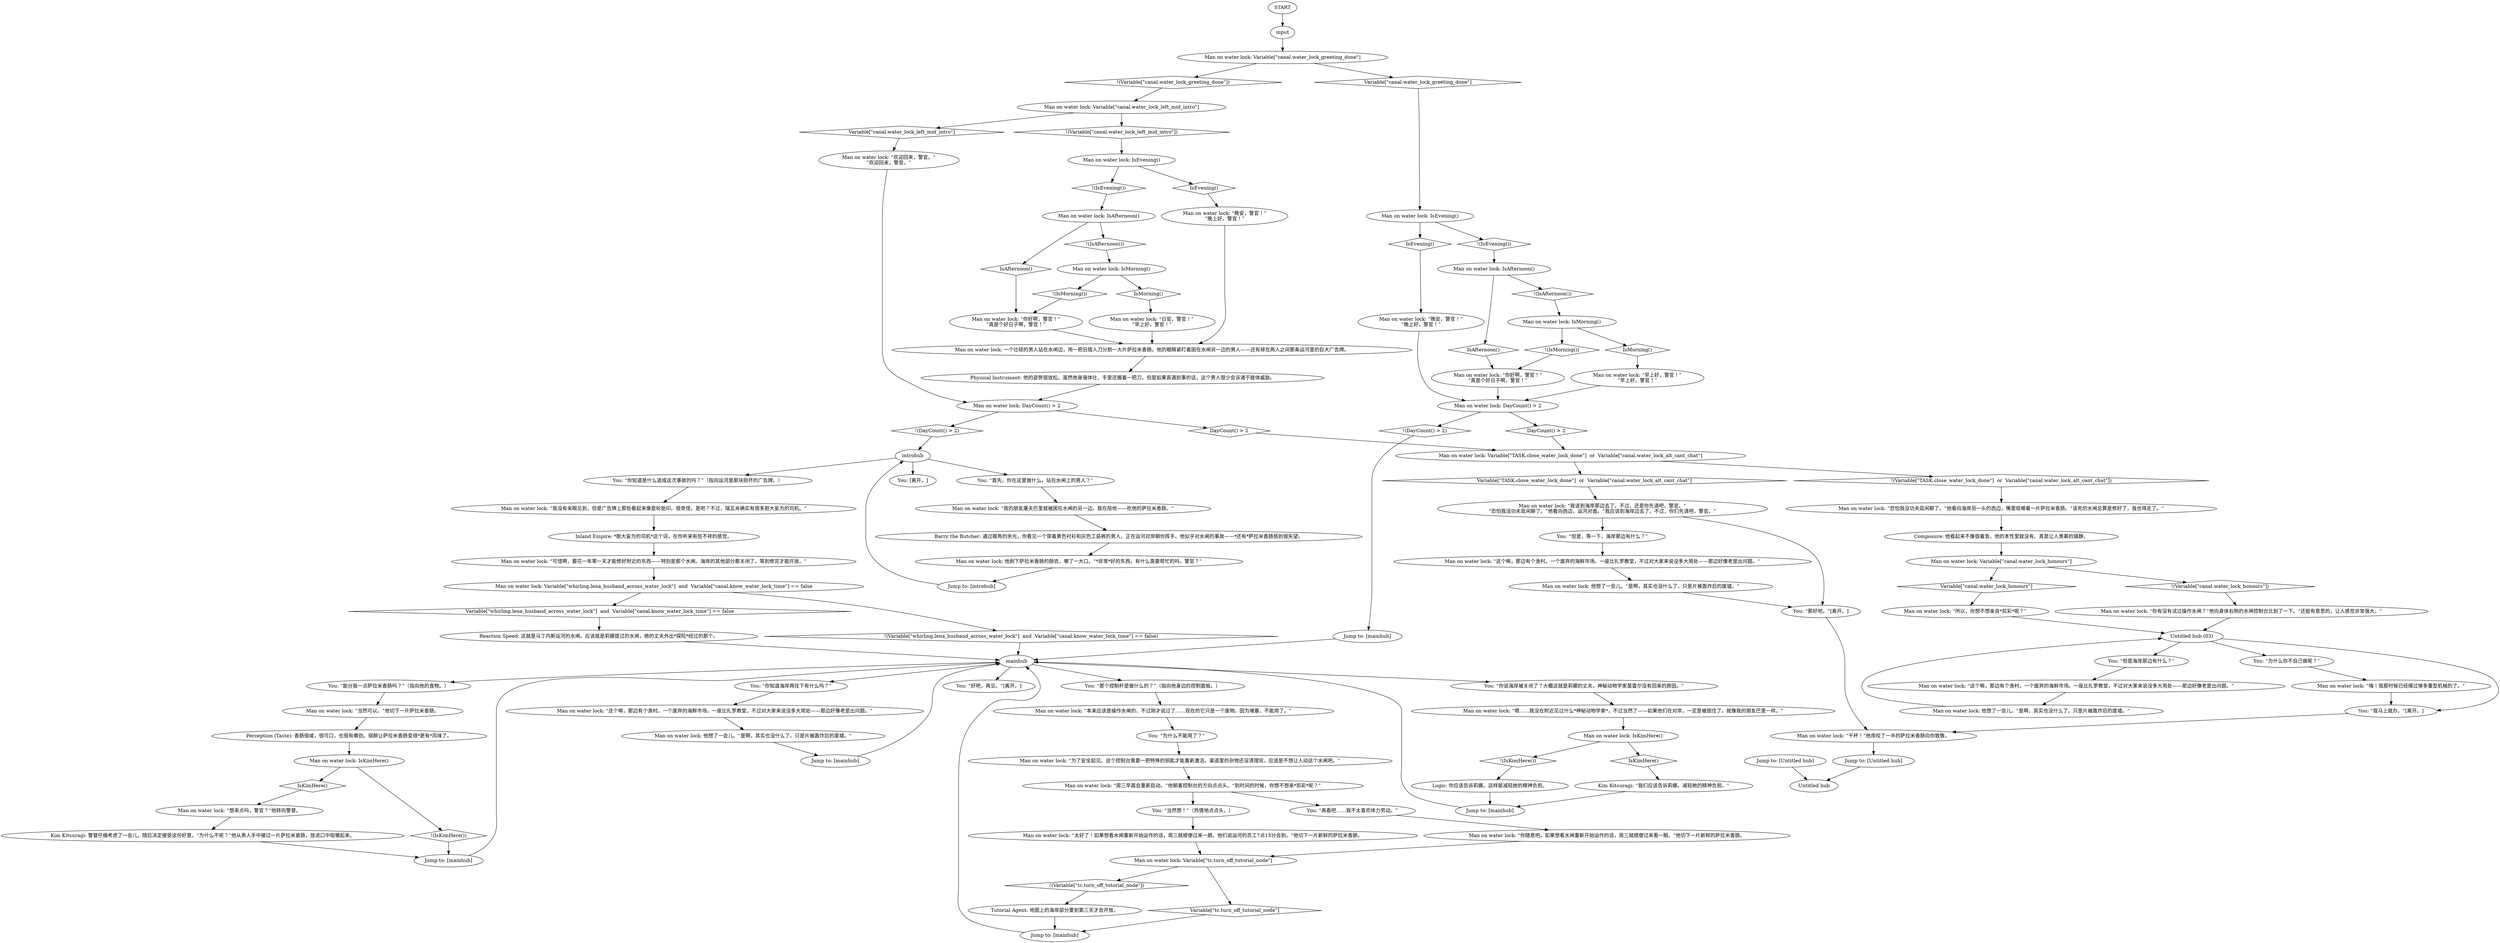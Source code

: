 # CANAL / MAN ON WATER LOCK
# A man is eating salami on the water lock.
# ==================================================
digraph G {
	  0 [label="START"];
	  1 [label="input"];
	  2 [label="Untitled hub (03)"];
	  3 [label="Jump to: [introhub]"];
	  4 [label="Logic: 你应该告诉莉娜。这样能减轻她的精神负担。"];
	  5 [label="You: “你知道是什么造成这次事故的吗？”（指向运河里那块损坏的广告牌。）"];
	  6 [label="You: “好吧，再见。”[离开。]"];
	  7 [label="Man on water lock: Variable[\"TASK.close_water_lock_done\"]  or  Variable[\"canal.water_lock_alt_cant_chat\"]"];
	  8 [label="Variable[\"TASK.close_water_lock_done\"]  or  Variable[\"canal.water_lock_alt_cant_chat\"]", shape=diamond];
	  9 [label="!(Variable[\"TASK.close_water_lock_done\"]  or  Variable[\"canal.water_lock_alt_cant_chat\"])", shape=diamond];
	  10 [label="Jump to: [Untitled hub]"];
	  11 [label="Man on water lock: “早上好，警官！”\n“早上好，警官！”"];
	  12 [label="You: “但是海岸那边有什么？”"];
	  13 [label="Man on water lock: “欢迎回来，警官。”\n“欢迎回来，警官。”"];
	  14 [label="You: “为什么你不自己做呢？”"];
	  15 [label="Man on water lock: Variable[\"canal.water_lock_honours\"]"];
	  16 [label="Variable[\"canal.water_lock_honours\"]", shape=diamond];
	  17 [label="!(Variable[\"canal.water_lock_honours\"])", shape=diamond];
	  18 [label="Man on water lock: “当然可以。”他切下一片萨拉米香肠。"];
	  19 [label="Man on water lock: “你随意吧。如果想看水闸重新开始运作的话，周三就顺便过来看一眼。”他切下一片新鲜的萨拉米香肠。"];
	  20 [label="You: “但是，等一下，海岸那边有什么？”"];
	  21 [label="Jump to: [mainhub]"];
	  22 [label="Man on water lock: “我没有亲眼见到，但是广告牌上那些看起来像是轮胎印。很奇怪，是吧？不过，瑞瓦肖确实有很多胆大妄为的司机。”"];
	  23 [label="You: “你知道海岸再往下有什么吗？”"];
	  24 [label="You: [离开。]"];
	  25 [label="Man on water lock: IsKimHere()"];
	  26 [label="IsKimHere()", shape=diamond];
	  27 [label="!(IsKimHere())", shape=diamond];
	  28 [label="Jump to: [mainhub]"];
	  29 [label="Man on water lock: “我的朋友屠夫巴里就被困在水闸的另一边。我在陪他——吃他的萨拉米香肠。”"];
	  30 [label="You: “你说海岸被关闭了？大概这就是莉娜的丈夫，神秘动物学家莫雷尔没有回来的原因。”"];
	  31 [label="You: “能分我一点萨拉米香肠吗？”（指向他的食物。）"];
	  32 [label="Man on water lock: 他剥下萨拉米香肠的肠衣，嚼了一大口。“*非常*好的东西。有什么需要帮忙的吗，警官？”"];
	  33 [label="Man on water lock: “想来点吗，警官？”他转向警督。"];
	  34 [label="Man on water lock: “你好啊，警官！”\n“真是个好日子啊，警官！”"];
	  35 [label="Jump to: [mainhub]"];
	  36 [label="You: “那个控制杆是做什么的？”（指向他身边的控制面板。）"];
	  37 [label="Man on water lock: “这个嘛，那边有个渔村。一个废弃的海鲜市场。一座比扎罗教堂，不过对大家来说没多大用处——那边好像老是出问题。”"];
	  38 [label="Man on water lock: Variable[\"canal.water_lock_left_mid_intro\"]"];
	  39 [label="Variable[\"canal.water_lock_left_mid_intro\"]", shape=diamond];
	  40 [label="!(Variable[\"canal.water_lock_left_mid_intro\"])", shape=diamond];
	  41 [label="Man on water lock: “恐怕我没功夫逛闲聊了。”他看向海岸另一头的西边，嘴里咀嚼着一片萨拉米香肠。“该死的水闸总算是修好了，我也得走了。”"];
	  42 [label="You: “首先，你在这里做什么，站在水闸上的男人？”"];
	  43 [label="Man on water lock: “太好了！如果想看水闸重新开始运作的话，周三就顺便过来一趟。他们说运河的员工7点15分会到。”他切下一片新鲜的萨拉米香肠。"];
	  44 [label="Man on water lock: “嗨！我那时候已经摸过够多重型机械的了。”"];
	  45 [label="Man on water lock: “干杯！”他用咬了一半的萨拉米香肠向你致敬。"];
	  46 [label="Man on water lock: 他想了一会儿。“是啊，其实也没什么了。只是片被轰炸后的废墟。”"];
	  48 [label="Jump to: [Untitled hub]"];
	  49 [label="Man on water lock: “所以，你想不想亲自*剪彩*呢？”"];
	  50 [label="You: “那好吧。”[离开。]"];
	  51 [label="Man on water lock: “嗯……我没在附近见过什么*神秘动物学家*，不过当然了——如果他们在对岸，一定是被困住了。就像我的朋友巴里一样。”"];
	  52 [label="Man on water lock: Variable[\"canal.water_lock_greeting_done\"]"];
	  53 [label="Variable[\"canal.water_lock_greeting_done\"]", shape=diamond];
	  54 [label="!(Variable[\"canal.water_lock_greeting_done\"])", shape=diamond];
	  55 [label="Kim Kitsuragi: 警督仔细考虑了一会儿，随后决定接受这份好意。“为什么不呢？”他从男人手中接过一片萨拉米香肠，放进口中咀嚼起来。"];
	  56 [label="Man on water lock: IsAfternoon()"];
	  57 [label="IsAfternoon()", shape=diamond];
	  58 [label="!(IsAfternoon())", shape=diamond];
	  59 [label="Man on water lock: IsEvening()"];
	  60 [label="IsEvening()", shape=diamond];
	  61 [label="!(IsEvening())", shape=diamond];
	  62 [label="You: “再看吧……我不太喜欢体力劳动。”"];
	  63 [label="Jump to: [mainhub]"];
	  64 [label="Man on water lock: “你好啊，警官！”\n“真是个好日子啊，警官！”"];
	  65 [label="Man on water lock: “日安，警官！”\n“早上好，警官！”"];
	  66 [label="Man on water lock: “周三早晨会重新启动。”他朝着控制台的方向点点头。“到时间的时候，你想不想来*剪彩*呢？”"];
	  67 [label="Man on water lock: “为了安全起见。这个控制台需要一把特殊的钥匙才能重新激活。渠道里的杂物还没清理完，应该是不想让人动这个水闸吧。”"];
	  68 [label="Man on water lock: DayCount() > 2"];
	  69 [label="DayCount() > 2", shape=diamond];
	  70 [label="!(DayCount() > 2)", shape=diamond];
	  71 [label="Reaction Speed: 这就是马丁内斯运河的水闸。应该就是莉娜提过的水闸，她的丈夫外出*探险*经过的那个。"];
	  72 [label="introhub"];
	  73 [label="Physical Instrument: 他的姿势很放松。虽然他身强体壮，手里还握着一把刀，但是如果真遇到事的话，这个男人很少会诉诸于肢体威胁。"];
	  74 [label="Man on water lock: DayCount() > 2"];
	  75 [label="DayCount() > 2", shape=diamond];
	  76 [label="!(DayCount() > 2)", shape=diamond];
	  77 [label="Man on water lock: “我该到海岸那边去了。不过，还是你先请吧，警官。”\n“恐怕我没功夫逛闲聊了。”他看向西边，运河对面。“我应该到海岸边去了。不过，你们先请吧，警官。”"];
	  78 [label="Man on water lock: “可惜啊，要花一年零一天才能修好附近的东西——特别是那个水闸。海岸的其他部分都关闭了，等到修完才能开放。”"];
	  79 [label="Man on water lock: 他想了一会儿。“是啊，其实也没什么了。只是片被轰炸后的废墟。”"];
	  80 [label="Perception (Taste): 香肠很咸，很可口，也很有嚼劲。宿醉让萨拉米香肠变得*更有*风味了。"];
	  81 [label="Man on water lock: IsMorning()"];
	  82 [label="IsMorning()", shape=diamond];
	  83 [label="!(IsMorning())", shape=diamond];
	  84 [label="Man on water lock: “本来应该是操作水闸的，不过刚才说过了……现在的它只是一个废物。因为堵塞，不能用了。”"];
	  85 [label="Man on water lock: “你有没有试过操作水闸？”他向身体右侧的水闸控制台比划了一下。“还挺有意思的，让人感觉非常强大。”"];
	  86 [label="Man on water lock: 他想了一会儿。“是啊，其实也没什么了。只是片被轰炸后的废墟。”"];
	  87 [label="Man on water lock: IsKimHere()"];
	  88 [label="IsKimHere()", shape=diamond];
	  89 [label="!(IsKimHere())", shape=diamond];
	  90 [label="Man on water lock: 一个壮硕的男人站在水闸边，用一把旧猎人刀分割一大片萨拉米香肠。他的眼睛紧盯着困在水闸另一边的男人——还有掉在两人之间那条运河里的巨大广告牌。"];
	  91 [label="Man on water lock: Variable[\"tc.turn_off_tutorial_node\"]"];
	  92 [label="Variable[\"tc.turn_off_tutorial_node\"]", shape=diamond];
	  93 [label="!(Variable[\"tc.turn_off_tutorial_node\"])", shape=diamond];
	  94 [label="Man on water lock: IsAfternoon()"];
	  95 [label="IsAfternoon()", shape=diamond];
	  96 [label="!(IsAfternoon())", shape=diamond];
	  97 [label="Jump to: [mainhub]"];
	  98 [label="You: “我马上就办。”[离开。]"];
	  99 [label="Man on water lock: “这个嘛，那边有个渔村。一个废弃的海鲜市场。一座比扎罗教堂，不过对大家来说没多大用处——那边好像老是出问题。”"];
	  100 [label="Kim Kitsuragi: “我们应该告诉莉娜。减轻她的精神负担。”"];
	  101 [label="Man on water lock: Variable[\"whirling.lena_husband_across_water_lock\"]  and  Variable[\"canal.know_water_lock_time\"] == false"];
	  102 [label="Variable[\"whirling.lena_husband_across_water_lock\"]  and  Variable[\"canal.know_water_lock_time\"] == false", shape=diamond];
	  103 [label="!(Variable[\"whirling.lena_husband_across_water_lock\"]  and  Variable[\"canal.know_water_lock_time\"] == false)", shape=diamond];
	  104 [label="Composure: 他看起来不像很着急，他的本性里就没有。真是让人羡慕的镇静。"];
	  105 [label="Man on water lock: IsMorning()"];
	  106 [label="IsMorning()", shape=diamond];
	  107 [label="!(IsMorning())", shape=diamond];
	  108 [label="Inland Empire: *胆大妄为的司机*这个词，在你听来有些不祥的感觉。"];
	  109 [label="Man on water lock: “晚安，警官！”\n“晚上好，警官！”"];
	  110 [label="Untitled hub"];
	  111 [label="Man on water lock: “这个嘛，那边有个渔村。一个废弃的海鲜市场。一座比扎罗教堂，不过对大家来说没多大用处——那边好像老是出问题。”"];
	  112 [label="mainhub"];
	  113 [label="You: “为什么不能用了？”"];
	  114 [label="Tutorial Agent: 地图上的海岸部分要到第三天才会开放。"];
	  115 [label="Barry the Butcher: 通过眼角的余光，你看见一个穿着黄色衬衫和灰色工装裤的男人，正在运河对岸朝你挥手。他似乎对水闸的事故——*还有*萨拉米香肠感到很失望。"];
	  116 [label="Man on water lock: IsEvening()"];
	  117 [label="IsEvening()", shape=diamond];
	  118 [label="!(IsEvening())", shape=diamond];
	  119 [label="Man on water lock: “晚安，警官！”\n“晚上好，警官！”"];
	  120 [label="You: “当然想！”（热情地点点头。）"];
	  0 -> 1
	  1 -> 52
	  2 -> 98
	  2 -> 12
	  2 -> 14
	  3 -> 72
	  4 -> 21
	  5 -> 22
	  7 -> 8
	  7 -> 9
	  8 -> 77
	  9 -> 41
	  10 -> 110
	  11 -> 74
	  12 -> 111
	  13 -> 68
	  14 -> 44
	  15 -> 16
	  15 -> 17
	  16 -> 49
	  17 -> 85
	  18 -> 80
	  19 -> 91
	  20 -> 99
	  21 -> 112
	  22 -> 108
	  23 -> 37
	  25 -> 26
	  25 -> 27
	  26 -> 33
	  27 -> 28
	  28 -> 112
	  29 -> 115
	  30 -> 51
	  31 -> 18
	  32 -> 3
	  33 -> 55
	  34 -> 74
	  35 -> 112
	  36 -> 84
	  37 -> 79
	  38 -> 40
	  38 -> 39
	  39 -> 13
	  40 -> 59
	  41 -> 104
	  42 -> 29
	  43 -> 91
	  44 -> 98
	  45 -> 48
	  46 -> 2
	  48 -> 110
	  49 -> 2
	  50 -> 45
	  51 -> 87
	  52 -> 53
	  52 -> 54
	  53 -> 116
	  54 -> 38
	  55 -> 28
	  56 -> 57
	  56 -> 58
	  57 -> 64
	  58 -> 105
	  59 -> 60
	  59 -> 61
	  60 -> 119
	  61 -> 56
	  62 -> 19
	  63 -> 112
	  64 -> 90
	  65 -> 90
	  66 -> 120
	  66 -> 62
	  67 -> 66
	  68 -> 69
	  68 -> 70
	  69 -> 7
	  70 -> 72
	  71 -> 112
	  72 -> 24
	  72 -> 42
	  72 -> 5
	  73 -> 68
	  74 -> 75
	  74 -> 76
	  75 -> 7
	  76 -> 97
	  77 -> 50
	  77 -> 20
	  78 -> 101
	  79 -> 35
	  80 -> 25
	  81 -> 82
	  81 -> 83
	  82 -> 11
	  83 -> 34
	  84 -> 113
	  85 -> 2
	  86 -> 50
	  87 -> 88
	  87 -> 89
	  88 -> 100
	  89 -> 4
	  90 -> 73
	  91 -> 92
	  91 -> 93
	  92 -> 63
	  93 -> 114
	  94 -> 96
	  94 -> 95
	  95 -> 34
	  96 -> 81
	  97 -> 112
	  98 -> 45
	  99 -> 86
	  100 -> 21
	  101 -> 102
	  101 -> 103
	  102 -> 71
	  103 -> 112
	  104 -> 15
	  105 -> 106
	  105 -> 107
	  106 -> 65
	  107 -> 64
	  108 -> 78
	  109 -> 74
	  111 -> 46
	  112 -> 36
	  112 -> 6
	  112 -> 23
	  112 -> 30
	  112 -> 31
	  113 -> 67
	  114 -> 63
	  115 -> 32
	  116 -> 117
	  116 -> 118
	  117 -> 109
	  118 -> 94
	  119 -> 90
	  120 -> 43
}

